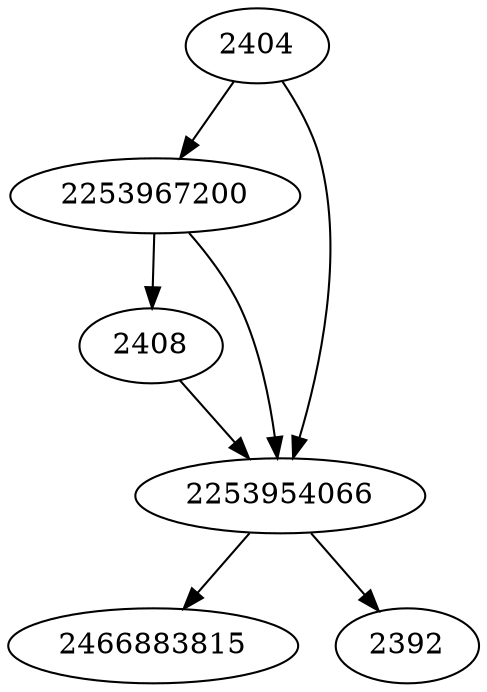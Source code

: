 strict digraph  {
2253967200;
2404;
2466883815;
2408;
2253954066;
2392;
2253967200 -> 2253954066;
2253967200 -> 2408;
2404 -> 2253954066;
2404 -> 2253967200;
2408 -> 2253954066;
2253954066 -> 2392;
2253954066 -> 2466883815;
}
